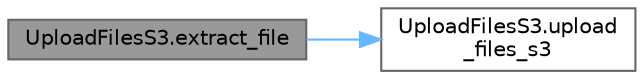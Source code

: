 digraph "UploadFilesS3.extract_file"
{
 // LATEX_PDF_SIZE
  bgcolor="transparent";
  edge [fontname=Helvetica,fontsize=10,labelfontname=Helvetica,labelfontsize=10];
  node [fontname=Helvetica,fontsize=10,shape=box,height=0.2,width=0.4];
  rankdir="LR";
  Node1 [id="Node000001",label="UploadFilesS3.extract_file",height=0.2,width=0.4,color="gray40", fillcolor="grey60", style="filled", fontcolor="black",tooltip=" "];
  Node1 -> Node2 [id="edge1_Node000001_Node000002",color="steelblue1",style="solid",tooltip=" "];
  Node2 [id="Node000002",label="UploadFilesS3.upload\l_files_s3",height=0.2,width=0.4,color="grey40", fillcolor="white", style="filled",URL="$namespace_upload_files_s3.html#ad8ee5fc983089b09c062686f088481f5",tooltip=" "];
}
